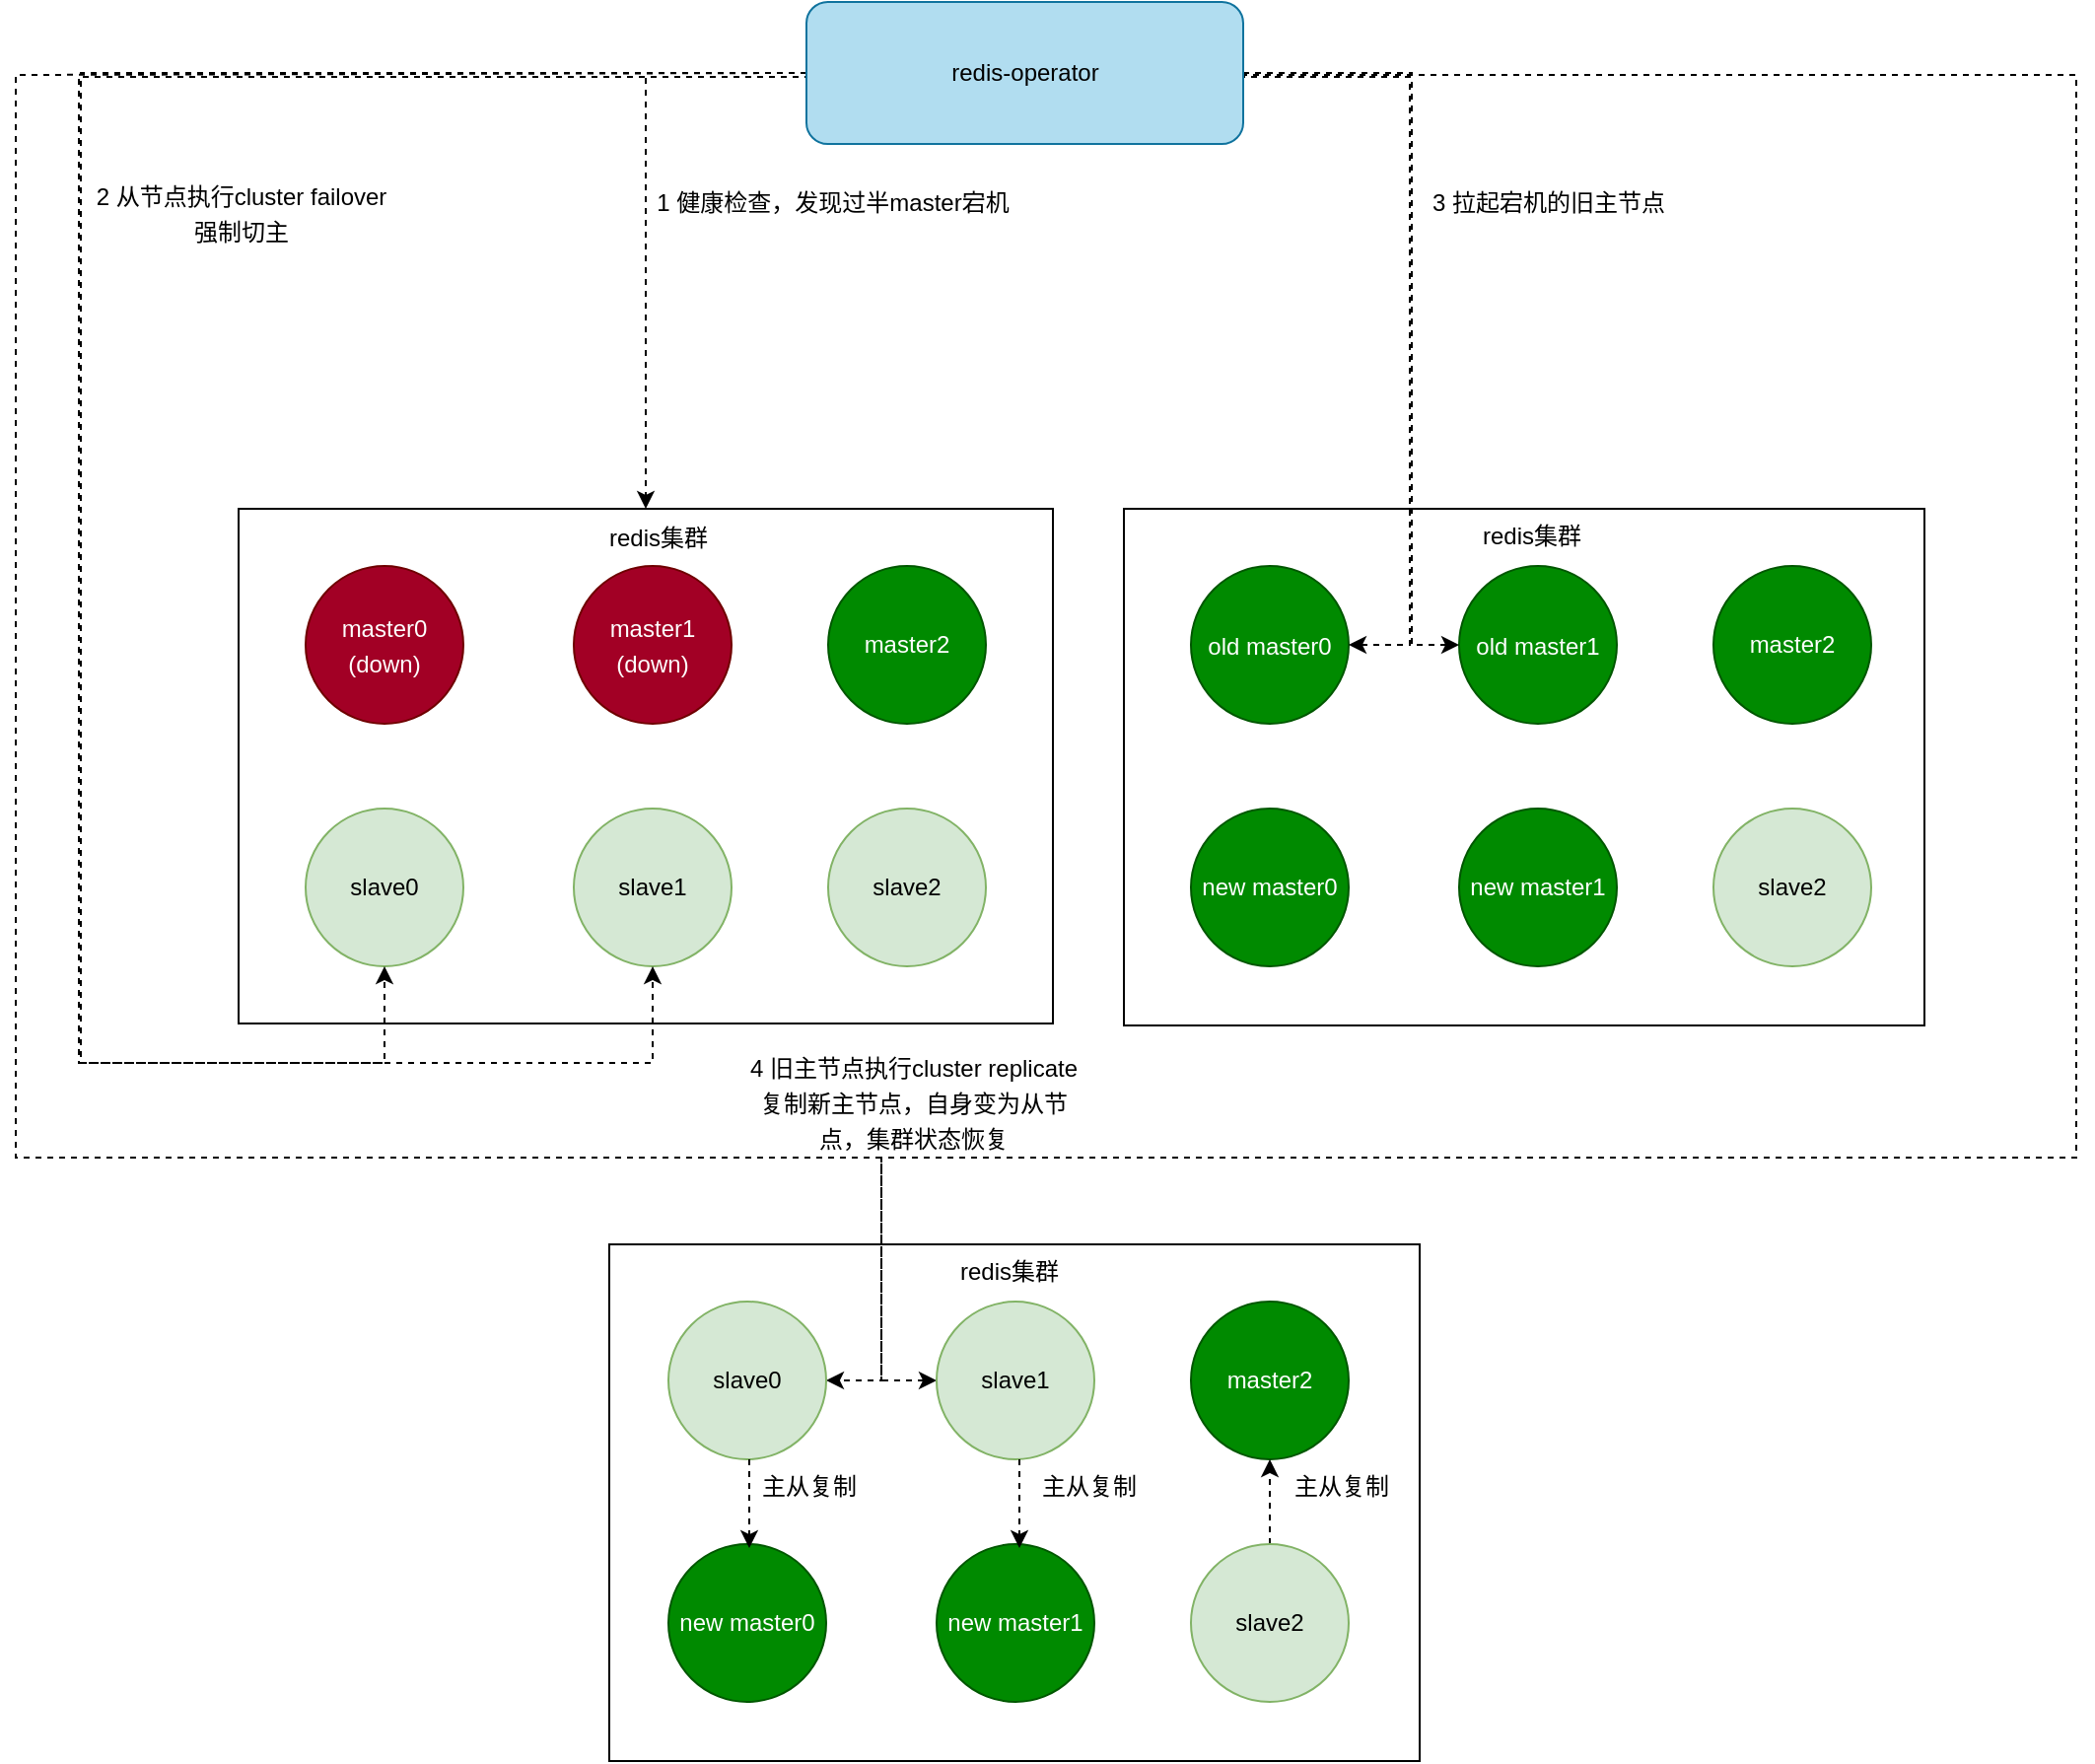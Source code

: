 <mxfile version="21.2.9" type="github">
  <diagram id="rYdwiMb5jvszhZctyrXV" name="第 1 页">
    <mxGraphModel dx="1468" dy="874" grid="0" gridSize="10" guides="1" tooltips="1" connect="1" arrows="1" fold="1" page="1" pageScale="1" pageWidth="1200" pageHeight="1920" math="0" shadow="0">
      <root>
        <mxCell id="0" />
        <mxCell id="1" parent="0" />
        <mxCell id="6RyUIfgaUFoeRIO4xXDH-37" value="" style="rounded=0;whiteSpace=wrap;html=1;" parent="1" vertex="1">
          <mxGeometry x="416" y="873" width="411" height="262" as="geometry" />
        </mxCell>
        <mxCell id="6RyUIfgaUFoeRIO4xXDH-11" value="" style="rounded=0;whiteSpace=wrap;html=1;" parent="1" vertex="1">
          <mxGeometry x="228" y="500" width="413" height="261" as="geometry" />
        </mxCell>
        <mxCell id="6RyUIfgaUFoeRIO4xXDH-1" value="&lt;p style=&quot;line-height: 150%;&quot;&gt;master0&lt;br&gt;(down)&lt;/p&gt;" style="ellipse;whiteSpace=wrap;html=1;aspect=fixed;fillColor=#a20025;fontColor=#ffffff;strokeColor=#6F0000;" parent="1" vertex="1">
          <mxGeometry x="262" y="529" width="80" height="80" as="geometry" />
        </mxCell>
        <mxCell id="6RyUIfgaUFoeRIO4xXDH-2" value="slave0" style="ellipse;whiteSpace=wrap;html=1;aspect=fixed;fillColor=#d5e8d4;strokeColor=#82b366;" parent="1" vertex="1">
          <mxGeometry x="262" y="652" width="80" height="80" as="geometry" />
        </mxCell>
        <mxCell id="6RyUIfgaUFoeRIO4xXDH-3" value="&lt;p style=&quot;line-height: 150%;&quot;&gt;master1&lt;br&gt;(down)&lt;/p&gt;" style="ellipse;whiteSpace=wrap;html=1;aspect=fixed;fillColor=#a20025;fontColor=#ffffff;strokeColor=#6F0000;" parent="1" vertex="1">
          <mxGeometry x="398" y="529" width="80" height="80" as="geometry" />
        </mxCell>
        <mxCell id="6RyUIfgaUFoeRIO4xXDH-4" value="slave1" style="ellipse;whiteSpace=wrap;html=1;aspect=fixed;fillColor=#d5e8d4;strokeColor=#82b366;" parent="1" vertex="1">
          <mxGeometry x="398" y="652" width="80" height="80" as="geometry" />
        </mxCell>
        <mxCell id="6RyUIfgaUFoeRIO4xXDH-5" value="master2" style="ellipse;whiteSpace=wrap;html=1;aspect=fixed;fillColor=#008a00;fontColor=#ffffff;strokeColor=#005700;" parent="1" vertex="1">
          <mxGeometry x="527" y="529" width="80" height="80" as="geometry" />
        </mxCell>
        <mxCell id="6RyUIfgaUFoeRIO4xXDH-6" value="slave2" style="ellipse;whiteSpace=wrap;html=1;aspect=fixed;fillColor=#d5e8d4;strokeColor=#82b366;" parent="1" vertex="1">
          <mxGeometry x="527" y="652" width="80" height="80" as="geometry" />
        </mxCell>
        <mxCell id="6RyUIfgaUFoeRIO4xXDH-60" style="edgeStyle=orthogonalEdgeStyle;rounded=0;orthogonalLoop=1;jettySize=auto;html=1;exitX=1;exitY=0.5;exitDx=0;exitDy=0;dashed=1;" parent="1" source="6RyUIfgaUFoeRIO4xXDH-7" target="6RyUIfgaUFoeRIO4xXDH-40" edge="1">
          <mxGeometry relative="1" as="geometry">
            <mxPoint x="1160" y="845" as="targetPoint" />
            <Array as="points">
              <mxPoint x="738" y="280" />
              <mxPoint x="1160" y="280" />
              <mxPoint x="1160" y="829" />
              <mxPoint x="554" y="829" />
              <mxPoint x="554" y="942" />
            </Array>
          </mxGeometry>
        </mxCell>
        <mxCell id="6RyUIfgaUFoeRIO4xXDH-59" style="edgeStyle=orthogonalEdgeStyle;rounded=0;orthogonalLoop=1;jettySize=auto;html=1;exitX=0;exitY=0.5;exitDx=0;exitDy=0;dashed=1;" parent="1" source="6RyUIfgaUFoeRIO4xXDH-7" target="6RyUIfgaUFoeRIO4xXDH-38" edge="1">
          <mxGeometry relative="1" as="geometry">
            <mxPoint x="145" y="981" as="targetPoint" />
            <Array as="points">
              <mxPoint x="115" y="280" />
              <mxPoint x="115" y="829" />
              <mxPoint x="554" y="829" />
              <mxPoint x="554" y="942" />
            </Array>
          </mxGeometry>
        </mxCell>
        <mxCell id="6RyUIfgaUFoeRIO4xXDH-20" value="&lt;p style=&quot;line-height: 150%;&quot;&gt;1 健康检查，发现过半master宕机&lt;/p&gt;" style="text;html=1;strokeColor=none;fillColor=none;align=center;verticalAlign=middle;whiteSpace=wrap;rounded=0;" parent="1" vertex="1">
          <mxGeometry x="439" y="329" width="181" height="30" as="geometry" />
        </mxCell>
        <mxCell id="6RyUIfgaUFoeRIO4xXDH-23" value="" style="rounded=0;whiteSpace=wrap;html=1;" parent="1" vertex="1">
          <mxGeometry x="677" y="500" width="406" height="262" as="geometry" />
        </mxCell>
        <mxCell id="6RyUIfgaUFoeRIO4xXDH-24" value="&lt;p style=&quot;line-height: 150%;&quot;&gt;old master0&lt;br&gt;&lt;/p&gt;" style="ellipse;whiteSpace=wrap;html=1;aspect=fixed;fillColor=#008a00;fontColor=#ffffff;strokeColor=#005700;" parent="1" vertex="1">
          <mxGeometry x="711" y="529" width="80" height="80" as="geometry" />
        </mxCell>
        <mxCell id="6RyUIfgaUFoeRIO4xXDH-25" value="new master0" style="ellipse;whiteSpace=wrap;html=1;aspect=fixed;fillColor=#008a00;fontColor=#ffffff;strokeColor=#005700;" parent="1" vertex="1">
          <mxGeometry x="711" y="652" width="80" height="80" as="geometry" />
        </mxCell>
        <mxCell id="6RyUIfgaUFoeRIO4xXDH-26" value="&lt;p style=&quot;line-height: 150%;&quot;&gt;old master1&lt;br&gt;&lt;/p&gt;" style="ellipse;whiteSpace=wrap;html=1;aspect=fixed;fillColor=#008a00;fontColor=#ffffff;strokeColor=#005700;" parent="1" vertex="1">
          <mxGeometry x="847" y="529" width="80" height="80" as="geometry" />
        </mxCell>
        <mxCell id="6RyUIfgaUFoeRIO4xXDH-27" value="new master1" style="ellipse;whiteSpace=wrap;html=1;aspect=fixed;fillColor=#008a00;fontColor=#ffffff;strokeColor=#005700;" parent="1" vertex="1">
          <mxGeometry x="847" y="652" width="80" height="80" as="geometry" />
        </mxCell>
        <mxCell id="6RyUIfgaUFoeRIO4xXDH-28" value="master2" style="ellipse;whiteSpace=wrap;html=1;aspect=fixed;fillColor=#008a00;fontColor=#ffffff;strokeColor=#005700;" parent="1" vertex="1">
          <mxGeometry x="976" y="529" width="80" height="80" as="geometry" />
        </mxCell>
        <mxCell id="6RyUIfgaUFoeRIO4xXDH-29" value="slave2" style="ellipse;whiteSpace=wrap;html=1;aspect=fixed;fillColor=#d5e8d4;strokeColor=#82b366;" parent="1" vertex="1">
          <mxGeometry x="976" y="652" width="80" height="80" as="geometry" />
        </mxCell>
        <mxCell id="6RyUIfgaUFoeRIO4xXDH-33" value="3 拉起宕机的旧主节点" style="text;html=1;strokeColor=none;fillColor=none;align=center;verticalAlign=middle;whiteSpace=wrap;rounded=0;" parent="1" vertex="1">
          <mxGeometry x="827" y="330" width="131" height="30" as="geometry" />
        </mxCell>
        <mxCell id="6RyUIfgaUFoeRIO4xXDH-38" value="slave0" style="ellipse;whiteSpace=wrap;html=1;aspect=fixed;fillColor=#d5e8d4;strokeColor=#82b366;" parent="1" vertex="1">
          <mxGeometry x="446" y="902" width="80" height="80" as="geometry" />
        </mxCell>
        <mxCell id="6RyUIfgaUFoeRIO4xXDH-39" value="new master0" style="ellipse;whiteSpace=wrap;html=1;aspect=fixed;fillColor=#008a00;fontColor=#ffffff;strokeColor=#005700;" parent="1" vertex="1">
          <mxGeometry x="446" y="1025" width="80" height="80" as="geometry" />
        </mxCell>
        <mxCell id="6RyUIfgaUFoeRIO4xXDH-40" value="slave1" style="ellipse;whiteSpace=wrap;html=1;aspect=fixed;fillColor=#d5e8d4;strokeColor=#82b366;" parent="1" vertex="1">
          <mxGeometry x="582" y="902" width="80" height="80" as="geometry" />
        </mxCell>
        <mxCell id="6RyUIfgaUFoeRIO4xXDH-41" value="new master1" style="ellipse;whiteSpace=wrap;html=1;aspect=fixed;fillColor=#008a00;fontColor=#ffffff;strokeColor=#005700;" parent="1" vertex="1">
          <mxGeometry x="582" y="1025" width="80" height="80" as="geometry" />
        </mxCell>
        <mxCell id="6RyUIfgaUFoeRIO4xXDH-42" value="master2" style="ellipse;whiteSpace=wrap;html=1;aspect=fixed;fillColor=#008a00;strokeColor=#005700;fontColor=#ffffff;" parent="1" vertex="1">
          <mxGeometry x="711" y="902" width="80" height="80" as="geometry" />
        </mxCell>
        <mxCell id="Zxldrre1LPqHMw0aG-Vt-3" style="edgeStyle=orthogonalEdgeStyle;rounded=0;orthogonalLoop=1;jettySize=auto;html=1;exitX=0.5;exitY=0;exitDx=0;exitDy=0;dashed=1;" edge="1" parent="1" source="6RyUIfgaUFoeRIO4xXDH-43" target="6RyUIfgaUFoeRIO4xXDH-42">
          <mxGeometry relative="1" as="geometry" />
        </mxCell>
        <mxCell id="6RyUIfgaUFoeRIO4xXDH-43" value="slave2" style="ellipse;whiteSpace=wrap;html=1;aspect=fixed;fillColor=#d5e8d4;strokeColor=#82b366;" parent="1" vertex="1">
          <mxGeometry x="711" y="1025" width="80" height="80" as="geometry" />
        </mxCell>
        <mxCell id="6RyUIfgaUFoeRIO4xXDH-45" value="" style="endArrow=classic;html=1;rounded=0;dashed=1;exitX=1;exitY=0.5;exitDx=0;exitDy=0;" parent="1" edge="1">
          <mxGeometry width="50" height="50" relative="1" as="geometry">
            <mxPoint x="487" y="982" as="sourcePoint" />
            <mxPoint x="487" y="1027" as="targetPoint" />
            <Array as="points" />
          </mxGeometry>
        </mxCell>
        <mxCell id="6RyUIfgaUFoeRIO4xXDH-50" value="" style="endArrow=classic;html=1;rounded=0;dashed=1;exitX=1;exitY=0.5;exitDx=0;exitDy=0;" parent="1" edge="1">
          <mxGeometry width="50" height="50" relative="1" as="geometry">
            <mxPoint x="624" y="982" as="sourcePoint" />
            <mxPoint x="624" y="1027" as="targetPoint" />
            <Array as="points" />
          </mxGeometry>
        </mxCell>
        <mxCell id="6RyUIfgaUFoeRIO4xXDH-51" value="&lt;p style=&quot;line-height: 150%;&quot;&gt;4 旧主节点执行cluster replicate&lt;br&gt;复制新主节点，自身变为从节点，集群状态恢复&lt;/p&gt;" style="text;html=1;strokeColor=none;fillColor=none;align=center;verticalAlign=middle;whiteSpace=wrap;rounded=0;" parent="1" vertex="1">
          <mxGeometry x="484" y="786" width="173" height="30" as="geometry" />
        </mxCell>
        <mxCell id="6RyUIfgaUFoeRIO4xXDH-54" value="主从复制" style="text;html=1;strokeColor=none;fillColor=none;align=center;verticalAlign=middle;whiteSpace=wrap;rounded=0;" parent="1" vertex="1">
          <mxGeometry x="480" y="988" width="75" height="16" as="geometry" />
        </mxCell>
        <mxCell id="6RyUIfgaUFoeRIO4xXDH-55" value="主从复制" style="text;html=1;strokeColor=none;fillColor=none;align=center;verticalAlign=middle;whiteSpace=wrap;rounded=0;" parent="1" vertex="1">
          <mxGeometry x="622" y="988" width="75" height="16" as="geometry" />
        </mxCell>
        <mxCell id="6RyUIfgaUFoeRIO4xXDH-64" style="edgeStyle=orthogonalEdgeStyle;rounded=0;orthogonalLoop=1;jettySize=auto;html=1;exitX=0;exitY=0.5;exitDx=0;exitDy=0;entryX=0.5;entryY=1;entryDx=0;entryDy=0;dashed=1;" parent="1" source="6RyUIfgaUFoeRIO4xXDH-7" target="6RyUIfgaUFoeRIO4xXDH-2" edge="1">
          <mxGeometry relative="1" as="geometry">
            <Array as="points">
              <mxPoint x="148" y="279" />
              <mxPoint x="148" y="781" />
              <mxPoint x="302" y="781" />
            </Array>
          </mxGeometry>
        </mxCell>
        <mxCell id="6RyUIfgaUFoeRIO4xXDH-66" style="edgeStyle=orthogonalEdgeStyle;rounded=0;orthogonalLoop=1;jettySize=auto;html=1;exitX=0;exitY=0.5;exitDx=0;exitDy=0;dashed=1;" parent="1" source="6RyUIfgaUFoeRIO4xXDH-7" target="6RyUIfgaUFoeRIO4xXDH-11" edge="1">
          <mxGeometry relative="1" as="geometry" />
        </mxCell>
        <mxCell id="6RyUIfgaUFoeRIO4xXDH-70" style="edgeStyle=orthogonalEdgeStyle;rounded=0;orthogonalLoop=1;jettySize=auto;html=1;exitX=0;exitY=0.5;exitDx=0;exitDy=0;dashed=1;entryX=0.5;entryY=1;entryDx=0;entryDy=0;" parent="1" source="6RyUIfgaUFoeRIO4xXDH-7" target="6RyUIfgaUFoeRIO4xXDH-4" edge="1">
          <mxGeometry relative="1" as="geometry">
            <mxPoint x="147" y="627" as="targetPoint" />
            <Array as="points">
              <mxPoint x="516" y="281" />
              <mxPoint x="147" y="281" />
              <mxPoint x="147" y="781" />
              <mxPoint x="438" y="781" />
            </Array>
          </mxGeometry>
        </mxCell>
        <mxCell id="6RyUIfgaUFoeRIO4xXDH-73" style="edgeStyle=orthogonalEdgeStyle;rounded=0;orthogonalLoop=1;jettySize=auto;html=1;exitX=1;exitY=0.5;exitDx=0;exitDy=0;dashed=1;" parent="1" source="6RyUIfgaUFoeRIO4xXDH-7" target="6RyUIfgaUFoeRIO4xXDH-24" edge="1">
          <mxGeometry relative="1" as="geometry">
            <Array as="points">
              <mxPoint x="737" y="281" />
              <mxPoint x="822" y="281" />
              <mxPoint x="822" y="569" />
            </Array>
          </mxGeometry>
        </mxCell>
        <mxCell id="6RyUIfgaUFoeRIO4xXDH-77" style="edgeStyle=orthogonalEdgeStyle;rounded=0;orthogonalLoop=1;jettySize=auto;html=1;exitX=1;exitY=0.5;exitDx=0;exitDy=0;dashed=1;" parent="1" source="6RyUIfgaUFoeRIO4xXDH-7" target="6RyUIfgaUFoeRIO4xXDH-26" edge="1">
          <mxGeometry relative="1" as="geometry">
            <Array as="points">
              <mxPoint x="823" y="279" />
              <mxPoint x="823" y="569" />
            </Array>
          </mxGeometry>
        </mxCell>
        <mxCell id="6RyUIfgaUFoeRIO4xXDH-7" value="redis-operator" style="rounded=1;whiteSpace=wrap;html=1;fillColor=#b1ddf0;strokeColor=#10739e;" parent="1" vertex="1">
          <mxGeometry x="516" y="243" width="221.5" height="72" as="geometry" />
        </mxCell>
        <mxCell id="6RyUIfgaUFoeRIO4xXDH-71" value="&lt;p style=&quot;line-height: 150%;&quot;&gt;2 从节点执行cluster failover&lt;br&gt;强制切主&lt;/p&gt;" style="text;html=1;strokeColor=none;fillColor=none;align=center;verticalAlign=middle;whiteSpace=wrap;rounded=0;" parent="1" vertex="1">
          <mxGeometry x="153" y="330" width="153" height="40" as="geometry" />
        </mxCell>
        <mxCell id="6RyUIfgaUFoeRIO4xXDH-81" value="redis集群" style="text;html=1;strokeColor=none;fillColor=none;align=center;verticalAlign=middle;whiteSpace=wrap;rounded=0;" parent="1" vertex="1">
          <mxGeometry x="411" y="500" width="60" height="30" as="geometry" />
        </mxCell>
        <mxCell id="6RyUIfgaUFoeRIO4xXDH-85" value="redis集群" style="text;html=1;strokeColor=none;fillColor=none;align=center;verticalAlign=middle;whiteSpace=wrap;rounded=0;" parent="1" vertex="1">
          <mxGeometry x="589" y="872" width="60" height="30" as="geometry" />
        </mxCell>
        <mxCell id="6RyUIfgaUFoeRIO4xXDH-89" value="redis集群" style="text;html=1;strokeColor=none;fillColor=none;align=center;verticalAlign=middle;whiteSpace=wrap;rounded=0;" parent="1" vertex="1">
          <mxGeometry x="854" y="499" width="60" height="30" as="geometry" />
        </mxCell>
        <mxCell id="Zxldrre1LPqHMw0aG-Vt-4" value="主从复制" style="text;html=1;strokeColor=none;fillColor=none;align=center;verticalAlign=middle;whiteSpace=wrap;rounded=0;" vertex="1" parent="1">
          <mxGeometry x="750" y="988" width="75" height="16" as="geometry" />
        </mxCell>
      </root>
    </mxGraphModel>
  </diagram>
</mxfile>
